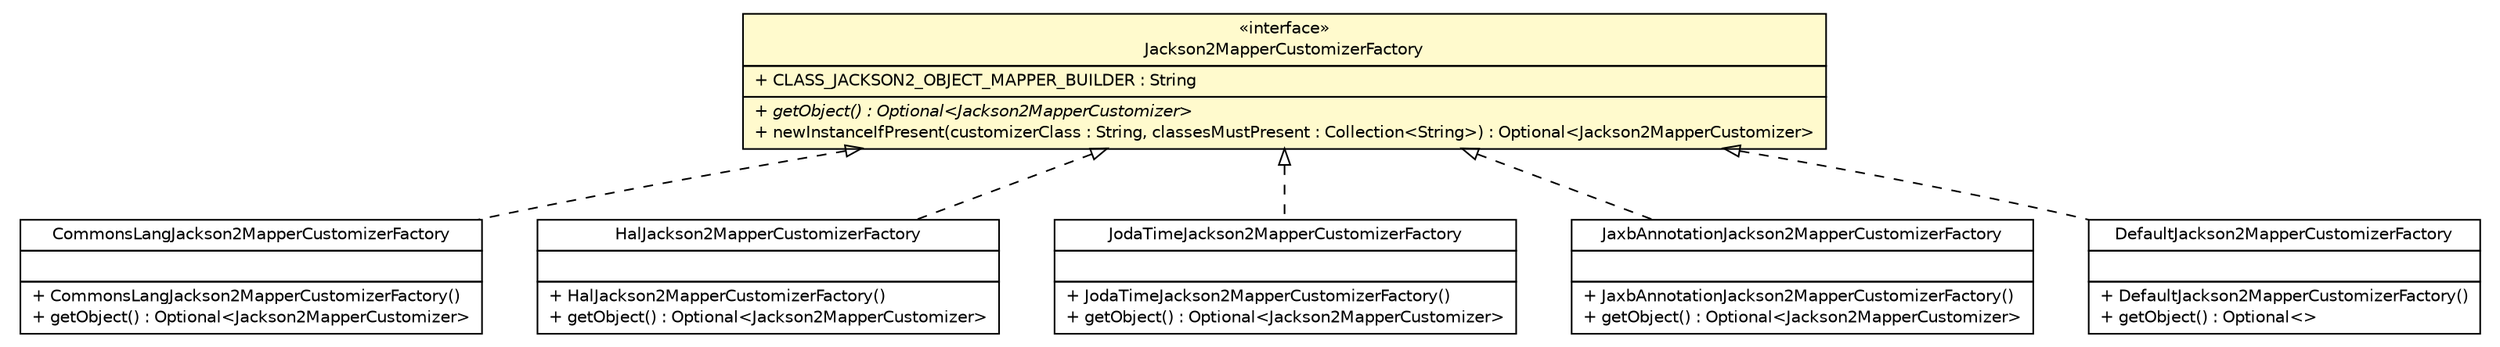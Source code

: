 #!/usr/local/bin/dot
#
# Class diagram 
# Generated by UMLGraph version R5_6-24-gf6e263 (http://www.umlgraph.org/)
#

digraph G {
	edge [fontname="Helvetica",fontsize=10,labelfontname="Helvetica",labelfontsize=10];
	node [fontname="Helvetica",fontsize=10,shape=plaintext];
	nodesep=0.25;
	ranksep=0.5;
	// top.infra.jackson2.CommonsLangJackson2MapperCustomizerFactory
	c1214 [label=<<table title="top.infra.jackson2.CommonsLangJackson2MapperCustomizerFactory" border="0" cellborder="1" cellspacing="0" cellpadding="2" port="p" href="./CommonsLangJackson2MapperCustomizerFactory.html">
		<tr><td><table border="0" cellspacing="0" cellpadding="1">
<tr><td align="center" balign="center"> CommonsLangJackson2MapperCustomizerFactory </td></tr>
		</table></td></tr>
		<tr><td><table border="0" cellspacing="0" cellpadding="1">
<tr><td align="left" balign="left">  </td></tr>
		</table></td></tr>
		<tr><td><table border="0" cellspacing="0" cellpadding="1">
<tr><td align="left" balign="left"> + CommonsLangJackson2MapperCustomizerFactory() </td></tr>
<tr><td align="left" balign="left"> + getObject() : Optional&lt;Jackson2MapperCustomizer&gt; </td></tr>
		</table></td></tr>
		</table>>, URL="./CommonsLangJackson2MapperCustomizerFactory.html", fontname="Helvetica", fontcolor="black", fontsize=10.0];
	// top.infra.jackson2.HalJackson2MapperCustomizerFactory
	c1218 [label=<<table title="top.infra.jackson2.HalJackson2MapperCustomizerFactory" border="0" cellborder="1" cellspacing="0" cellpadding="2" port="p" href="./HalJackson2MapperCustomizerFactory.html">
		<tr><td><table border="0" cellspacing="0" cellpadding="1">
<tr><td align="center" balign="center"> HalJackson2MapperCustomizerFactory </td></tr>
		</table></td></tr>
		<tr><td><table border="0" cellspacing="0" cellpadding="1">
<tr><td align="left" balign="left">  </td></tr>
		</table></td></tr>
		<tr><td><table border="0" cellspacing="0" cellpadding="1">
<tr><td align="left" balign="left"> + HalJackson2MapperCustomizerFactory() </td></tr>
<tr><td align="left" balign="left"> + getObject() : Optional&lt;Jackson2MapperCustomizer&gt; </td></tr>
		</table></td></tr>
		</table>>, URL="./HalJackson2MapperCustomizerFactory.html", fontname="Helvetica", fontcolor="black", fontsize=10.0];
	// top.infra.jackson2.JodaTimeJackson2MapperCustomizerFactory
	c1221 [label=<<table title="top.infra.jackson2.JodaTimeJackson2MapperCustomizerFactory" border="0" cellborder="1" cellspacing="0" cellpadding="2" port="p" href="./JodaTimeJackson2MapperCustomizerFactory.html">
		<tr><td><table border="0" cellspacing="0" cellpadding="1">
<tr><td align="center" balign="center"> JodaTimeJackson2MapperCustomizerFactory </td></tr>
		</table></td></tr>
		<tr><td><table border="0" cellspacing="0" cellpadding="1">
<tr><td align="left" balign="left">  </td></tr>
		</table></td></tr>
		<tr><td><table border="0" cellspacing="0" cellpadding="1">
<tr><td align="left" balign="left"> + JodaTimeJackson2MapperCustomizerFactory() </td></tr>
<tr><td align="left" balign="left"> + getObject() : Optional&lt;Jackson2MapperCustomizer&gt; </td></tr>
		</table></td></tr>
		</table>>, URL="./JodaTimeJackson2MapperCustomizerFactory.html", fontname="Helvetica", fontcolor="black", fontsize=10.0];
	// top.infra.jackson2.JaxbAnnotationJackson2MapperCustomizerFactory
	c1225 [label=<<table title="top.infra.jackson2.JaxbAnnotationJackson2MapperCustomizerFactory" border="0" cellborder="1" cellspacing="0" cellpadding="2" port="p" href="./JaxbAnnotationJackson2MapperCustomizerFactory.html">
		<tr><td><table border="0" cellspacing="0" cellpadding="1">
<tr><td align="center" balign="center"> JaxbAnnotationJackson2MapperCustomizerFactory </td></tr>
		</table></td></tr>
		<tr><td><table border="0" cellspacing="0" cellpadding="1">
<tr><td align="left" balign="left">  </td></tr>
		</table></td></tr>
		<tr><td><table border="0" cellspacing="0" cellpadding="1">
<tr><td align="left" balign="left"> + JaxbAnnotationJackson2MapperCustomizerFactory() </td></tr>
<tr><td align="left" balign="left"> + getObject() : Optional&lt;Jackson2MapperCustomizer&gt; </td></tr>
		</table></td></tr>
		</table>>, URL="./JaxbAnnotationJackson2MapperCustomizerFactory.html", fontname="Helvetica", fontcolor="black", fontsize=10.0];
	// top.infra.jackson2.Jackson2MapperCustomizerFactory
	c1233 [label=<<table title="top.infra.jackson2.Jackson2MapperCustomizerFactory" border="0" cellborder="1" cellspacing="0" cellpadding="2" port="p" bgcolor="lemonChiffon" href="./Jackson2MapperCustomizerFactory.html">
		<tr><td><table border="0" cellspacing="0" cellpadding="1">
<tr><td align="center" balign="center"> &#171;interface&#187; </td></tr>
<tr><td align="center" balign="center"> Jackson2MapperCustomizerFactory </td></tr>
		</table></td></tr>
		<tr><td><table border="0" cellspacing="0" cellpadding="1">
<tr><td align="left" balign="left"> + CLASS_JACKSON2_OBJECT_MAPPER_BUILDER : String </td></tr>
		</table></td></tr>
		<tr><td><table border="0" cellspacing="0" cellpadding="1">
<tr><td align="left" balign="left"><font face="Helvetica-Oblique" point-size="10.0"> + getObject() : Optional&lt;Jackson2MapperCustomizer&gt; </font></td></tr>
<tr><td align="left" balign="left"> + newInstanceIfPresent(customizerClass : String, classesMustPresent : Collection&lt;String&gt;) : Optional&lt;Jackson2MapperCustomizer&gt; </td></tr>
		</table></td></tr>
		</table>>, URL="./Jackson2MapperCustomizerFactory.html", fontname="Helvetica", fontcolor="black", fontsize=10.0];
	// top.infra.jackson2.DefaultJackson2MapperCustomizerFactory
	c1239 [label=<<table title="top.infra.jackson2.DefaultJackson2MapperCustomizerFactory" border="0" cellborder="1" cellspacing="0" cellpadding="2" port="p" href="./DefaultJackson2MapperCustomizerFactory.html">
		<tr><td><table border="0" cellspacing="0" cellpadding="1">
<tr><td align="center" balign="center"> DefaultJackson2MapperCustomizerFactory </td></tr>
		</table></td></tr>
		<tr><td><table border="0" cellspacing="0" cellpadding="1">
<tr><td align="left" balign="left">  </td></tr>
		</table></td></tr>
		<tr><td><table border="0" cellspacing="0" cellpadding="1">
<tr><td align="left" balign="left"> + DefaultJackson2MapperCustomizerFactory() </td></tr>
<tr><td align="left" balign="left"> + getObject() : Optional&lt;&gt; </td></tr>
		</table></td></tr>
		</table>>, URL="./DefaultJackson2MapperCustomizerFactory.html", fontname="Helvetica", fontcolor="black", fontsize=10.0];
	//top.infra.jackson2.CommonsLangJackson2MapperCustomizerFactory implements top.infra.jackson2.Jackson2MapperCustomizerFactory
	c1233:p -> c1214:p [dir=back,arrowtail=empty,style=dashed];
	//top.infra.jackson2.HalJackson2MapperCustomizerFactory implements top.infra.jackson2.Jackson2MapperCustomizerFactory
	c1233:p -> c1218:p [dir=back,arrowtail=empty,style=dashed];
	//top.infra.jackson2.JodaTimeJackson2MapperCustomizerFactory implements top.infra.jackson2.Jackson2MapperCustomizerFactory
	c1233:p -> c1221:p [dir=back,arrowtail=empty,style=dashed];
	//top.infra.jackson2.JaxbAnnotationJackson2MapperCustomizerFactory implements top.infra.jackson2.Jackson2MapperCustomizerFactory
	c1233:p -> c1225:p [dir=back,arrowtail=empty,style=dashed];
	//top.infra.jackson2.DefaultJackson2MapperCustomizerFactory implements top.infra.jackson2.Jackson2MapperCustomizerFactory
	c1233:p -> c1239:p [dir=back,arrowtail=empty,style=dashed];
}

